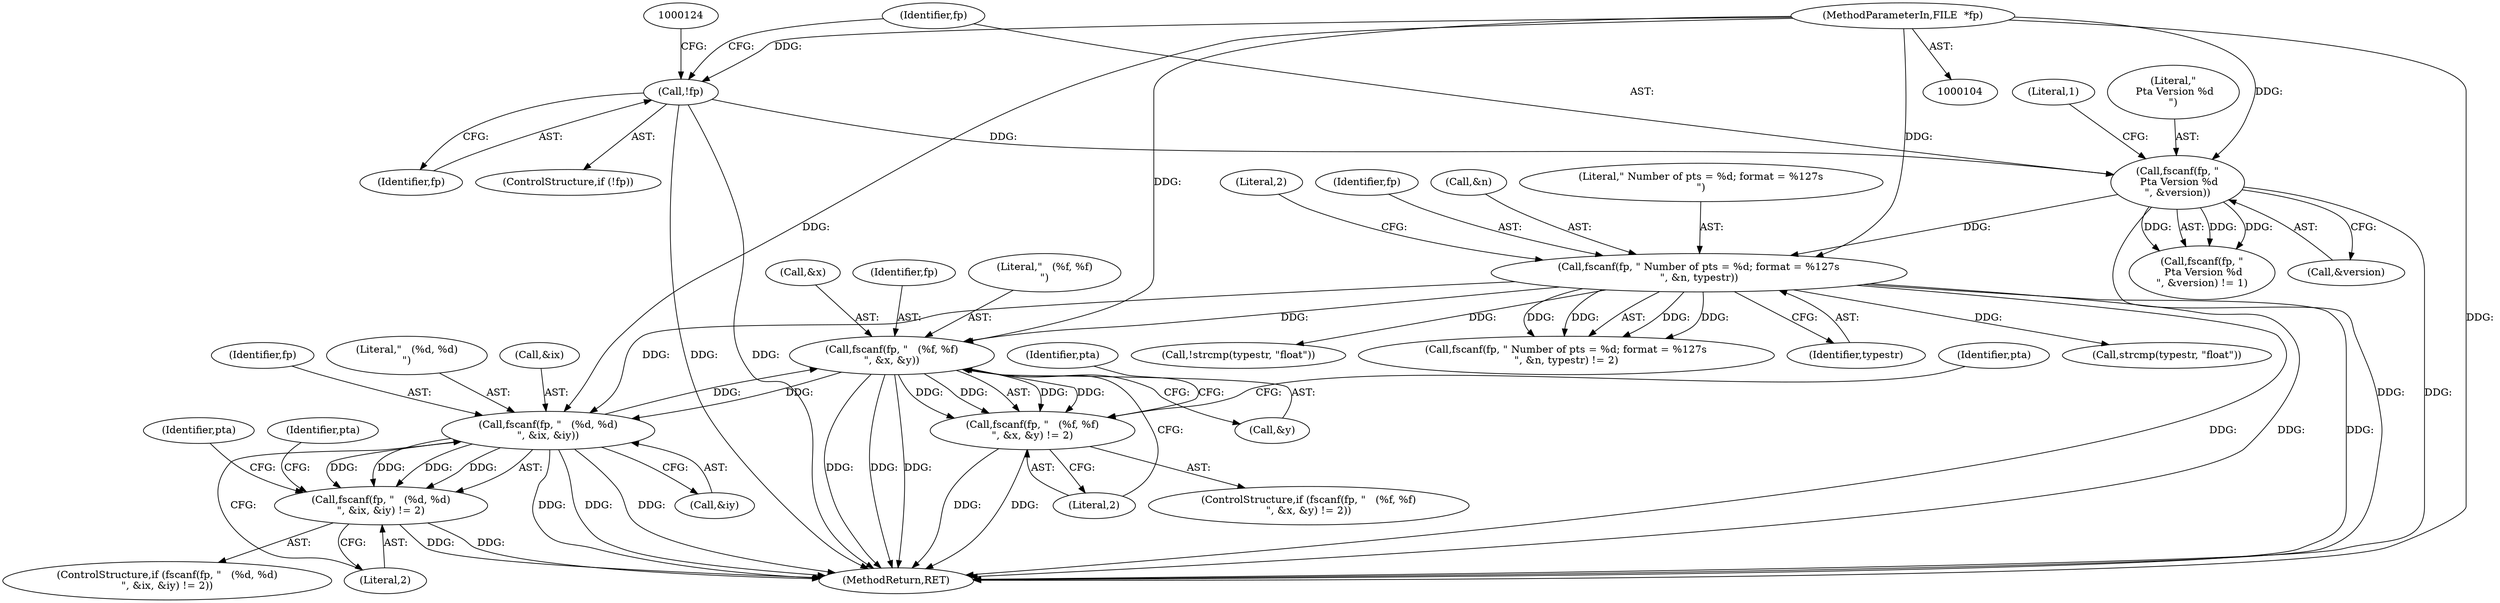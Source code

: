 digraph "0_leptonica_ee301cb2029db8a6289c5295daa42bba7715e99a_5@API" {
"1000214" [label="(Call,fscanf(fp, \"   (%f, %f)\n\", &x, &y))"];
"1000157" [label="(Call,fscanf(fp, \" Number of pts = %d; format = %127s\n\", &n, typestr))"];
"1000131" [label="(Call,fscanf(fp, \"\n Pta Version %d\n\", &version))"];
"1000120" [label="(Call,!fp)"];
"1000105" [label="(MethodParameterIn,FILE  *fp)"];
"1000241" [label="(Call,fscanf(fp, \"   (%d, %d)\n\", &ix, &iy))"];
"1000214" [label="(Call,fscanf(fp, \"   (%f, %f)\n\", &x, &y))"];
"1000213" [label="(Call,fscanf(fp, \"   (%f, %f)\n\", &x, &y) != 2)"];
"1000240" [label="(Call,fscanf(fp, \"   (%d, %d)\n\", &ix, &iy) != 2)"];
"1000242" [label="(Identifier,fp)"];
"1000243" [label="(Literal,\"   (%d, %d)\n\")"];
"1000221" [label="(Literal,2)"];
"1000246" [label="(Call,&iy)"];
"1000130" [label="(Call,fscanf(fp, \"\n Pta Version %d\n\", &version) != 1)"];
"1000212" [label="(ControlStructure,if (fscanf(fp, \"   (%f, %f)\n\", &x, &y) != 2))"];
"1000252" [label="(Identifier,pta)"];
"1000215" [label="(Identifier,fp)"];
"1000157" [label="(Call,fscanf(fp, \" Number of pts = %d; format = %127s\n\", &n, typestr))"];
"1000225" [label="(Identifier,pta)"];
"1000248" [label="(Literal,2)"];
"1000213" [label="(Call,fscanf(fp, \"   (%f, %f)\n\", &x, &y) != 2)"];
"1000120" [label="(Call,!fp)"];
"1000219" [label="(Call,&y)"];
"1000156" [label="(Call,fscanf(fp, \" Number of pts = %d; format = %127s\n\", &n, typestr) != 2)"];
"1000119" [label="(ControlStructure,if (!fp))"];
"1000136" [label="(Literal,1)"];
"1000160" [label="(Call,&n)"];
"1000214" [label="(Call,fscanf(fp, \"   (%f, %f)\n\", &x, &y))"];
"1000216" [label="(Literal,\"   (%f, %f)\n\")"];
"1000217" [label="(Call,&x)"];
"1000133" [label="(Literal,\"\n Pta Version %d\n\")"];
"1000240" [label="(Call,fscanf(fp, \"   (%d, %d)\n\", &ix, &iy) != 2)"];
"1000266" [label="(MethodReturn,RET)"];
"1000131" [label="(Call,fscanf(fp, \"\n Pta Version %d\n\", &version))"];
"1000159" [label="(Literal,\" Number of pts = %d; format = %127s\n\")"];
"1000162" [label="(Identifier,typestr)"];
"1000163" [label="(Literal,2)"];
"1000241" [label="(Call,fscanf(fp, \"   (%d, %d)\n\", &ix, &iy))"];
"1000244" [label="(Call,&ix)"];
"1000134" [label="(Call,&version)"];
"1000132" [label="(Identifier,fp)"];
"1000261" [label="(Identifier,pta)"];
"1000173" [label="(Call,strcmp(typestr, \"float\"))"];
"1000234" [label="(Identifier,pta)"];
"1000105" [label="(MethodParameterIn,FILE  *fp)"];
"1000158" [label="(Identifier,fp)"];
"1000172" [label="(Call,!strcmp(typestr, \"float\"))"];
"1000121" [label="(Identifier,fp)"];
"1000239" [label="(ControlStructure,if (fscanf(fp, \"   (%d, %d)\n\", &ix, &iy) != 2))"];
"1000214" -> "1000213"  [label="AST: "];
"1000214" -> "1000219"  [label="CFG: "];
"1000215" -> "1000214"  [label="AST: "];
"1000216" -> "1000214"  [label="AST: "];
"1000217" -> "1000214"  [label="AST: "];
"1000219" -> "1000214"  [label="AST: "];
"1000221" -> "1000214"  [label="CFG: "];
"1000214" -> "1000266"  [label="DDG: "];
"1000214" -> "1000266"  [label="DDG: "];
"1000214" -> "1000266"  [label="DDG: "];
"1000214" -> "1000213"  [label="DDG: "];
"1000214" -> "1000213"  [label="DDG: "];
"1000214" -> "1000213"  [label="DDG: "];
"1000214" -> "1000213"  [label="DDG: "];
"1000157" -> "1000214"  [label="DDG: "];
"1000241" -> "1000214"  [label="DDG: "];
"1000105" -> "1000214"  [label="DDG: "];
"1000214" -> "1000241"  [label="DDG: "];
"1000157" -> "1000156"  [label="AST: "];
"1000157" -> "1000162"  [label="CFG: "];
"1000158" -> "1000157"  [label="AST: "];
"1000159" -> "1000157"  [label="AST: "];
"1000160" -> "1000157"  [label="AST: "];
"1000162" -> "1000157"  [label="AST: "];
"1000163" -> "1000157"  [label="CFG: "];
"1000157" -> "1000266"  [label="DDG: "];
"1000157" -> "1000266"  [label="DDG: "];
"1000157" -> "1000266"  [label="DDG: "];
"1000157" -> "1000156"  [label="DDG: "];
"1000157" -> "1000156"  [label="DDG: "];
"1000157" -> "1000156"  [label="DDG: "];
"1000157" -> "1000156"  [label="DDG: "];
"1000131" -> "1000157"  [label="DDG: "];
"1000105" -> "1000157"  [label="DDG: "];
"1000157" -> "1000172"  [label="DDG: "];
"1000157" -> "1000173"  [label="DDG: "];
"1000157" -> "1000241"  [label="DDG: "];
"1000131" -> "1000130"  [label="AST: "];
"1000131" -> "1000134"  [label="CFG: "];
"1000132" -> "1000131"  [label="AST: "];
"1000133" -> "1000131"  [label="AST: "];
"1000134" -> "1000131"  [label="AST: "];
"1000136" -> "1000131"  [label="CFG: "];
"1000131" -> "1000266"  [label="DDG: "];
"1000131" -> "1000266"  [label="DDG: "];
"1000131" -> "1000130"  [label="DDG: "];
"1000131" -> "1000130"  [label="DDG: "];
"1000131" -> "1000130"  [label="DDG: "];
"1000120" -> "1000131"  [label="DDG: "];
"1000105" -> "1000131"  [label="DDG: "];
"1000120" -> "1000119"  [label="AST: "];
"1000120" -> "1000121"  [label="CFG: "];
"1000121" -> "1000120"  [label="AST: "];
"1000124" -> "1000120"  [label="CFG: "];
"1000132" -> "1000120"  [label="CFG: "];
"1000120" -> "1000266"  [label="DDG: "];
"1000120" -> "1000266"  [label="DDG: "];
"1000105" -> "1000120"  [label="DDG: "];
"1000105" -> "1000104"  [label="AST: "];
"1000105" -> "1000266"  [label="DDG: "];
"1000105" -> "1000241"  [label="DDG: "];
"1000241" -> "1000240"  [label="AST: "];
"1000241" -> "1000246"  [label="CFG: "];
"1000242" -> "1000241"  [label="AST: "];
"1000243" -> "1000241"  [label="AST: "];
"1000244" -> "1000241"  [label="AST: "];
"1000246" -> "1000241"  [label="AST: "];
"1000248" -> "1000241"  [label="CFG: "];
"1000241" -> "1000266"  [label="DDG: "];
"1000241" -> "1000266"  [label="DDG: "];
"1000241" -> "1000266"  [label="DDG: "];
"1000241" -> "1000240"  [label="DDG: "];
"1000241" -> "1000240"  [label="DDG: "];
"1000241" -> "1000240"  [label="DDG: "];
"1000241" -> "1000240"  [label="DDG: "];
"1000213" -> "1000212"  [label="AST: "];
"1000213" -> "1000221"  [label="CFG: "];
"1000221" -> "1000213"  [label="AST: "];
"1000225" -> "1000213"  [label="CFG: "];
"1000234" -> "1000213"  [label="CFG: "];
"1000213" -> "1000266"  [label="DDG: "];
"1000213" -> "1000266"  [label="DDG: "];
"1000240" -> "1000239"  [label="AST: "];
"1000240" -> "1000248"  [label="CFG: "];
"1000248" -> "1000240"  [label="AST: "];
"1000252" -> "1000240"  [label="CFG: "];
"1000261" -> "1000240"  [label="CFG: "];
"1000240" -> "1000266"  [label="DDG: "];
"1000240" -> "1000266"  [label="DDG: "];
}
